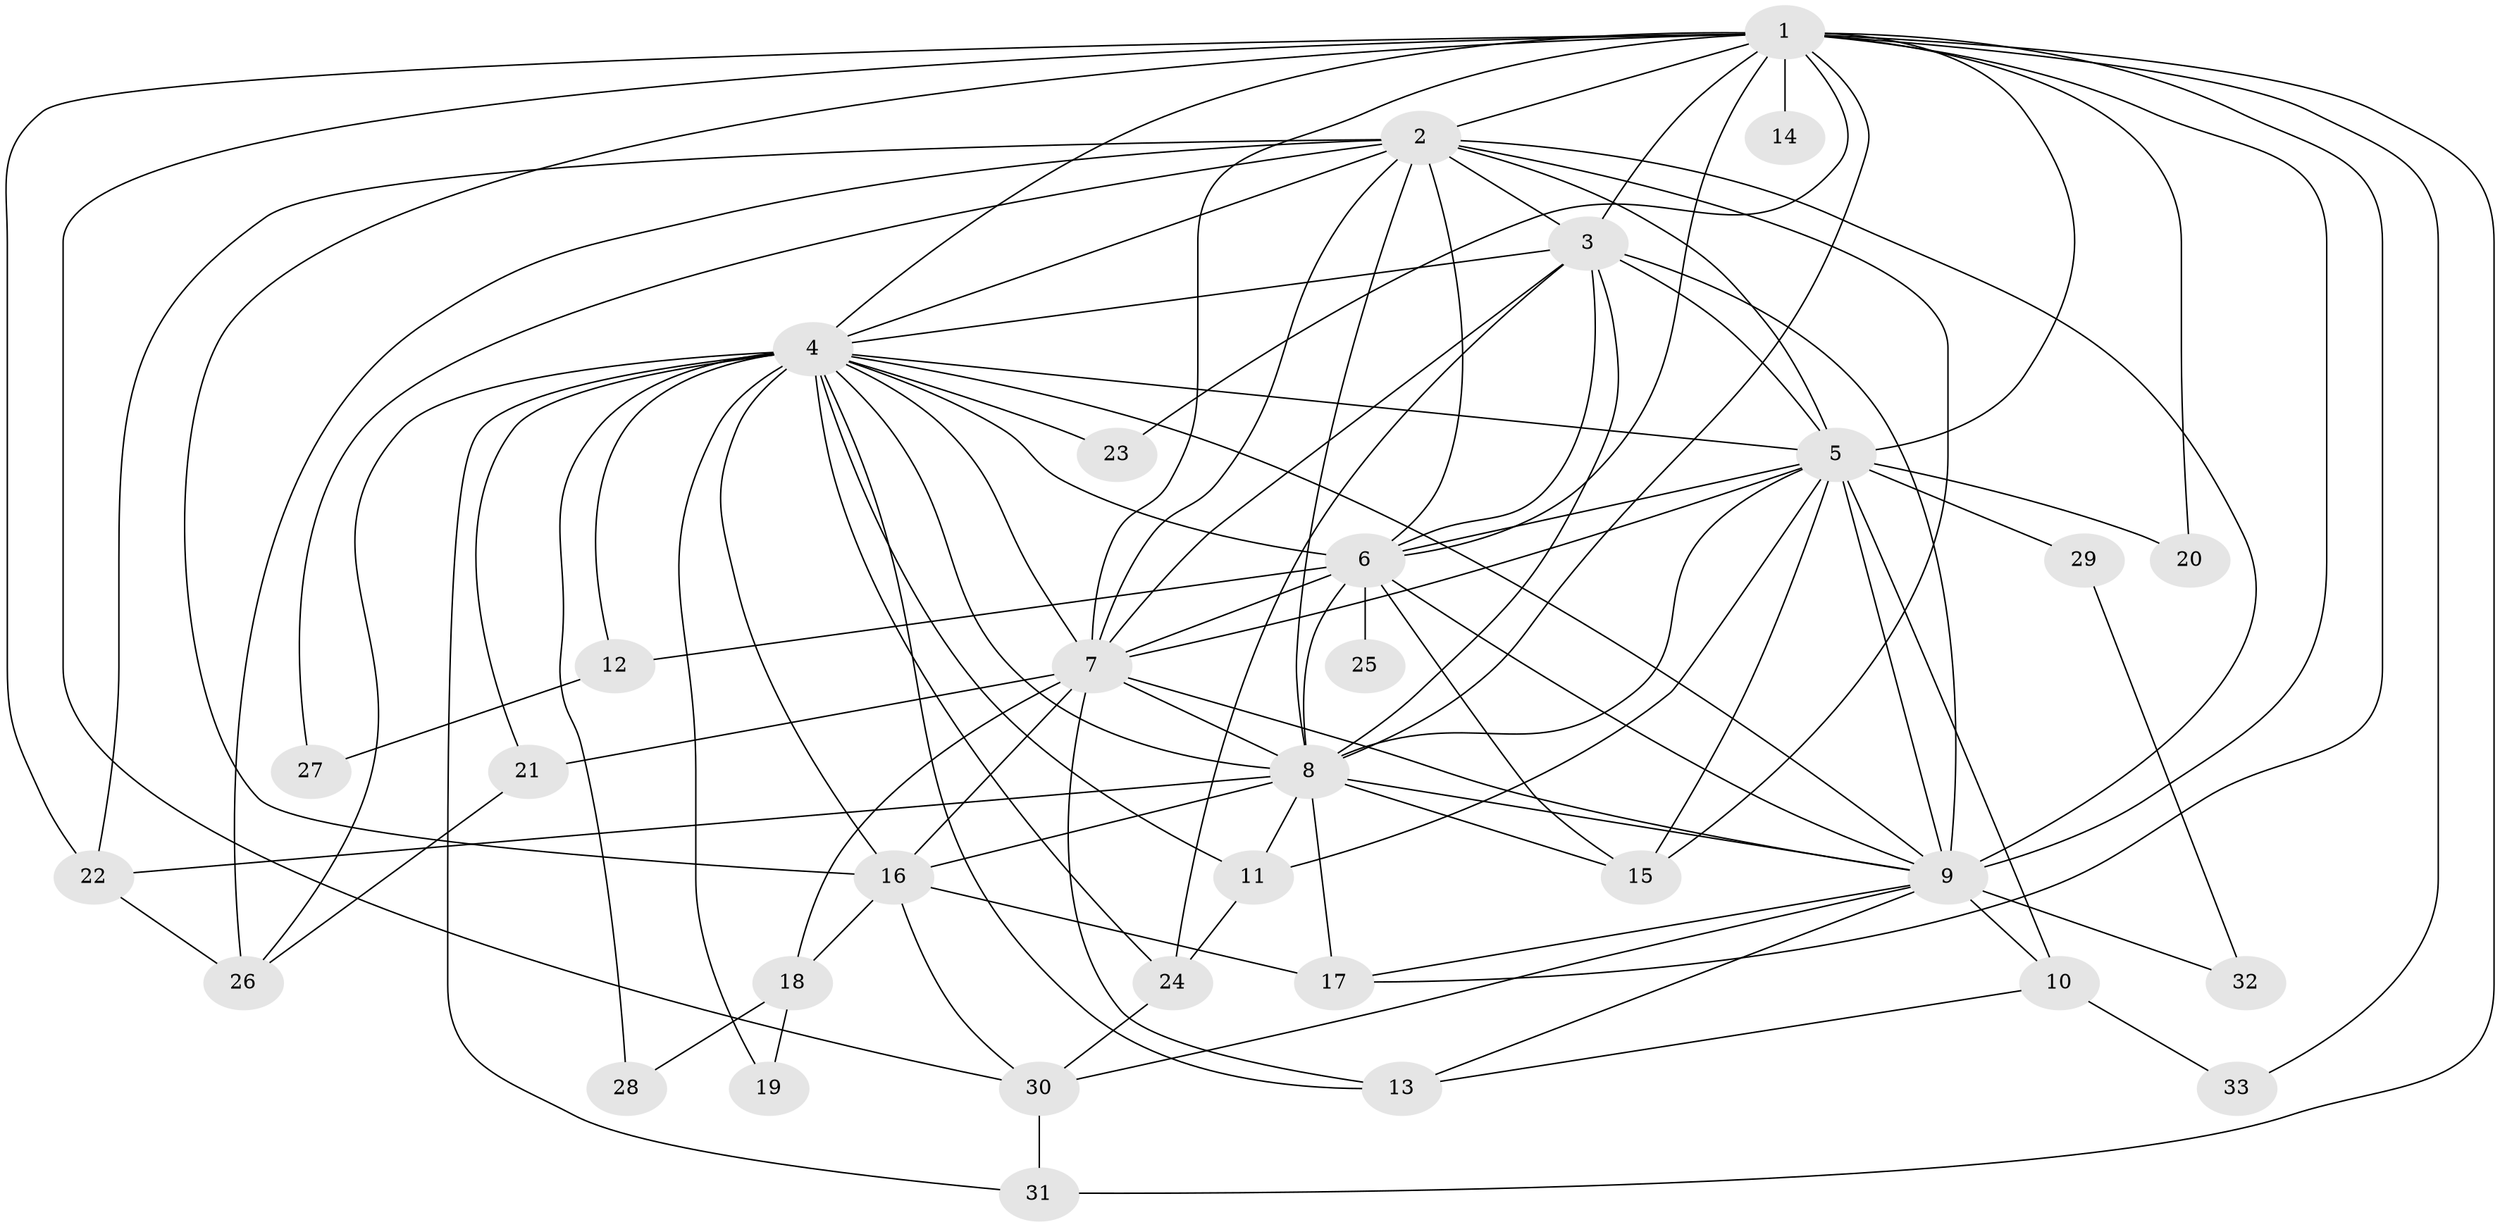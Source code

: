 // original degree distribution, {22: 0.015384615384615385, 15: 0.06153846153846154, 14: 0.03076923076923077, 21: 0.015384615384615385, 16: 0.015384615384615385, 17: 0.015384615384615385, 5: 0.03076923076923077, 2: 0.49230769230769234, 4: 0.09230769230769231, 3: 0.2153846153846154, 6: 0.015384615384615385}
// Generated by graph-tools (version 1.1) at 2025/35/03/09/25 02:35:02]
// undirected, 33 vertices, 97 edges
graph export_dot {
graph [start="1"]
  node [color=gray90,style=filled];
  1;
  2;
  3;
  4;
  5;
  6;
  7;
  8;
  9;
  10;
  11;
  12;
  13;
  14;
  15;
  16;
  17;
  18;
  19;
  20;
  21;
  22;
  23;
  24;
  25;
  26;
  27;
  28;
  29;
  30;
  31;
  32;
  33;
  1 -- 2 [weight=1.0];
  1 -- 3 [weight=1.0];
  1 -- 4 [weight=2.0];
  1 -- 5 [weight=3.0];
  1 -- 6 [weight=1.0];
  1 -- 7 [weight=1.0];
  1 -- 8 [weight=1.0];
  1 -- 9 [weight=1.0];
  1 -- 14 [weight=1.0];
  1 -- 16 [weight=1.0];
  1 -- 17 [weight=1.0];
  1 -- 20 [weight=1.0];
  1 -- 22 [weight=2.0];
  1 -- 23 [weight=1.0];
  1 -- 30 [weight=1.0];
  1 -- 31 [weight=1.0];
  1 -- 33 [weight=1.0];
  2 -- 3 [weight=2.0];
  2 -- 4 [weight=1.0];
  2 -- 5 [weight=2.0];
  2 -- 6 [weight=1.0];
  2 -- 7 [weight=1.0];
  2 -- 8 [weight=1.0];
  2 -- 9 [weight=1.0];
  2 -- 15 [weight=1.0];
  2 -- 22 [weight=1.0];
  2 -- 26 [weight=1.0];
  2 -- 27 [weight=2.0];
  3 -- 4 [weight=1.0];
  3 -- 5 [weight=3.0];
  3 -- 6 [weight=2.0];
  3 -- 7 [weight=1.0];
  3 -- 8 [weight=1.0];
  3 -- 9 [weight=2.0];
  3 -- 24 [weight=1.0];
  4 -- 5 [weight=2.0];
  4 -- 6 [weight=1.0];
  4 -- 7 [weight=1.0];
  4 -- 8 [weight=1.0];
  4 -- 9 [weight=1.0];
  4 -- 11 [weight=1.0];
  4 -- 12 [weight=1.0];
  4 -- 13 [weight=1.0];
  4 -- 16 [weight=1.0];
  4 -- 19 [weight=1.0];
  4 -- 21 [weight=1.0];
  4 -- 23 [weight=1.0];
  4 -- 24 [weight=1.0];
  4 -- 26 [weight=1.0];
  4 -- 28 [weight=1.0];
  4 -- 31 [weight=1.0];
  5 -- 6 [weight=2.0];
  5 -- 7 [weight=3.0];
  5 -- 8 [weight=5.0];
  5 -- 9 [weight=2.0];
  5 -- 10 [weight=2.0];
  5 -- 11 [weight=1.0];
  5 -- 15 [weight=1.0];
  5 -- 20 [weight=1.0];
  5 -- 29 [weight=1.0];
  6 -- 7 [weight=1.0];
  6 -- 8 [weight=2.0];
  6 -- 9 [weight=1.0];
  6 -- 12 [weight=1.0];
  6 -- 15 [weight=1.0];
  6 -- 25 [weight=1.0];
  7 -- 8 [weight=2.0];
  7 -- 9 [weight=1.0];
  7 -- 13 [weight=1.0];
  7 -- 16 [weight=1.0];
  7 -- 18 [weight=1.0];
  7 -- 21 [weight=1.0];
  8 -- 9 [weight=1.0];
  8 -- 11 [weight=1.0];
  8 -- 15 [weight=1.0];
  8 -- 16 [weight=1.0];
  8 -- 17 [weight=2.0];
  8 -- 22 [weight=1.0];
  9 -- 10 [weight=1.0];
  9 -- 13 [weight=1.0];
  9 -- 17 [weight=1.0];
  9 -- 30 [weight=1.0];
  9 -- 32 [weight=1.0];
  10 -- 13 [weight=1.0];
  10 -- 33 [weight=1.0];
  11 -- 24 [weight=1.0];
  12 -- 27 [weight=2.0];
  16 -- 17 [weight=1.0];
  16 -- 18 [weight=1.0];
  16 -- 30 [weight=1.0];
  18 -- 19 [weight=1.0];
  18 -- 28 [weight=1.0];
  21 -- 26 [weight=1.0];
  22 -- 26 [weight=1.0];
  24 -- 30 [weight=1.0];
  29 -- 32 [weight=1.0];
  30 -- 31 [weight=2.0];
}
